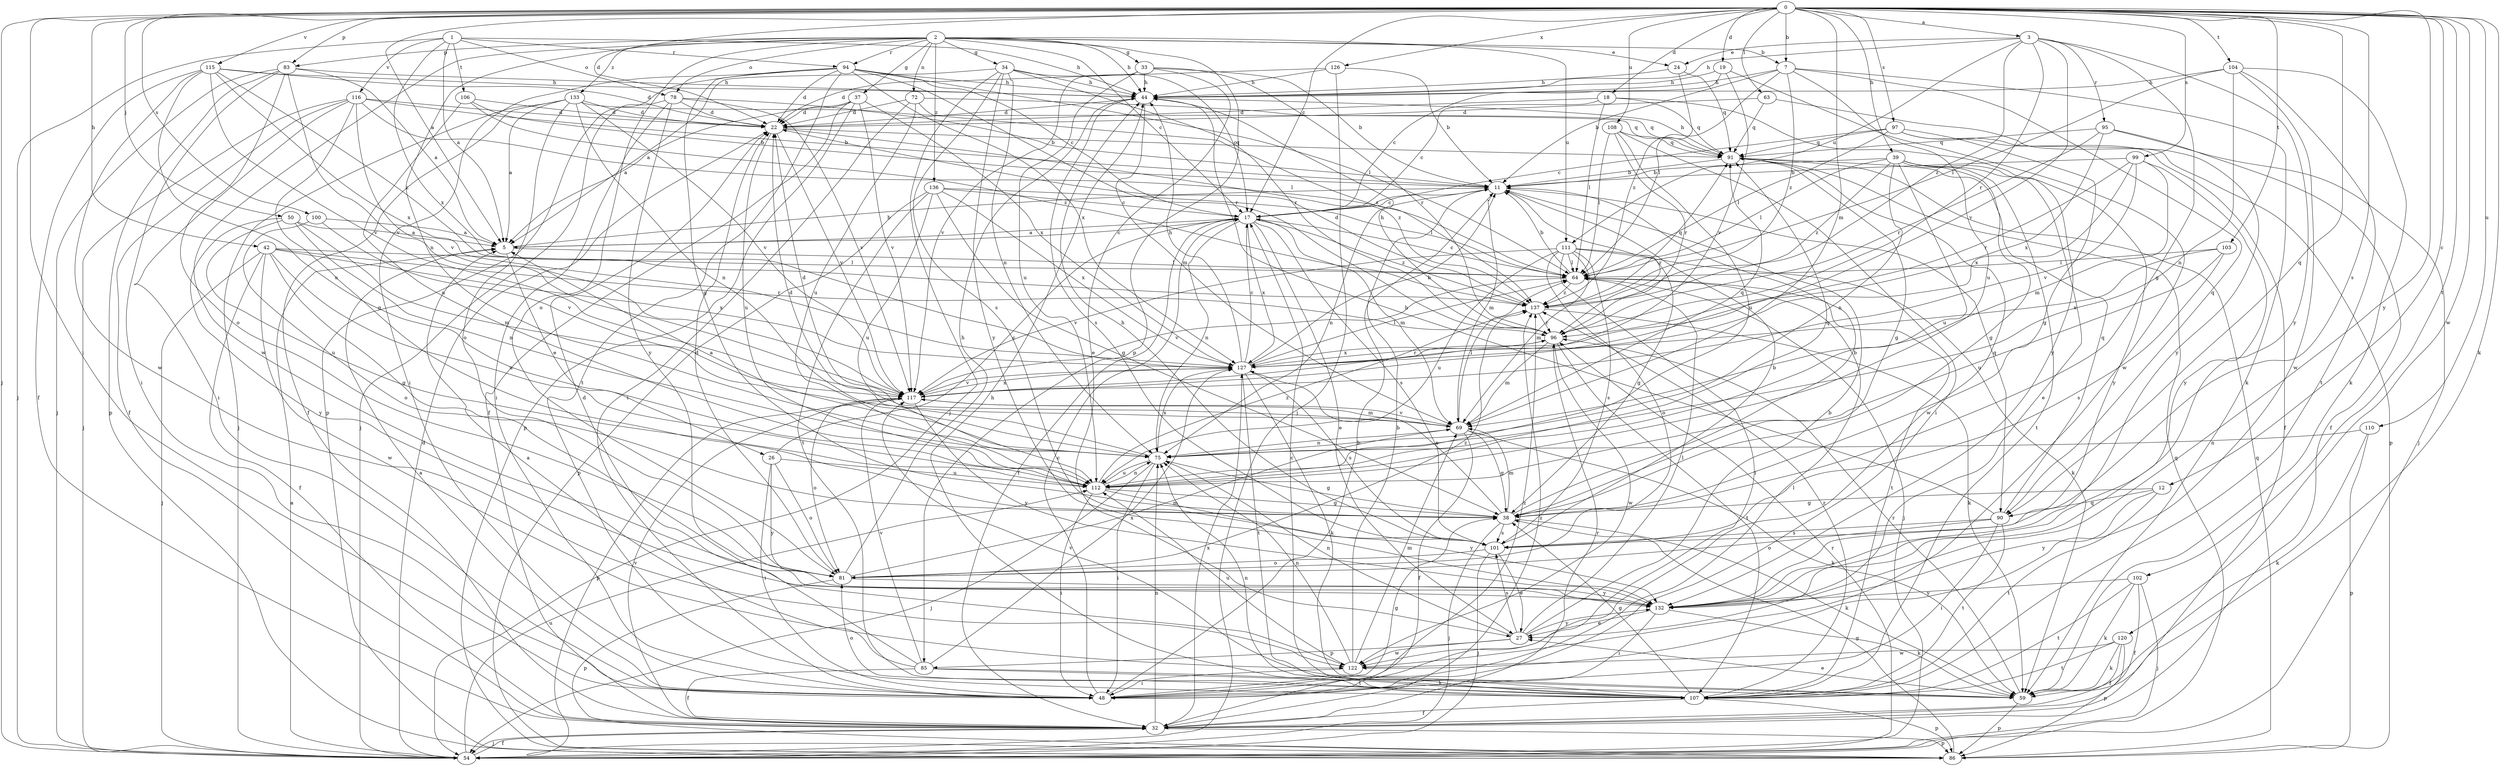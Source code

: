 strict digraph  {
0;
1;
2;
3;
5;
7;
11;
12;
17;
18;
19;
22;
24;
26;
27;
32;
33;
34;
37;
38;
39;
42;
44;
48;
50;
54;
59;
63;
64;
69;
72;
75;
78;
81;
83;
85;
86;
90;
91;
94;
95;
96;
97;
99;
100;
101;
102;
103;
104;
106;
107;
108;
110;
111;
112;
115;
116;
117;
120;
122;
126;
127;
132;
133;
136;
137;
0 -> 3  [label=a];
0 -> 5  [label=a];
0 -> 7  [label=b];
0 -> 12  [label=c];
0 -> 17  [label=c];
0 -> 18  [label=d];
0 -> 19  [label=d];
0 -> 22  [label=d];
0 -> 39  [label=h];
0 -> 42  [label=h];
0 -> 48  [label=i];
0 -> 50  [label=j];
0 -> 54  [label=j];
0 -> 59  [label=k];
0 -> 63  [label=l];
0 -> 69  [label=m];
0 -> 83  [label=p];
0 -> 90  [label=q];
0 -> 97  [label=s];
0 -> 99  [label=s];
0 -> 100  [label=s];
0 -> 101  [label=s];
0 -> 102  [label=t];
0 -> 103  [label=t];
0 -> 104  [label=t];
0 -> 108  [label=u];
0 -> 110  [label=u];
0 -> 115  [label=v];
0 -> 120  [label=w];
0 -> 126  [label=x];
0 -> 132  [label=y];
1 -> 5  [label=a];
1 -> 44  [label=h];
1 -> 54  [label=j];
1 -> 78  [label=o];
1 -> 94  [label=r];
1 -> 106  [label=t];
1 -> 116  [label=v];
1 -> 127  [label=x];
2 -> 7  [label=b];
2 -> 17  [label=c];
2 -> 24  [label=e];
2 -> 33  [label=g];
2 -> 34  [label=g];
2 -> 37  [label=g];
2 -> 44  [label=h];
2 -> 72  [label=n];
2 -> 75  [label=n];
2 -> 78  [label=o];
2 -> 81  [label=o];
2 -> 83  [label=p];
2 -> 85  [label=p];
2 -> 94  [label=r];
2 -> 111  [label=u];
2 -> 122  [label=w];
2 -> 133  [label=z];
2 -> 136  [label=z];
3 -> 24  [label=e];
3 -> 38  [label=g];
3 -> 44  [label=h];
3 -> 95  [label=r];
3 -> 96  [label=r];
3 -> 111  [label=u];
3 -> 117  [label=v];
3 -> 132  [label=y];
3 -> 137  [label=z];
5 -> 11  [label=b];
5 -> 17  [label=c];
5 -> 26  [label=e];
5 -> 64  [label=l];
7 -> 11  [label=b];
7 -> 44  [label=h];
7 -> 59  [label=k];
7 -> 64  [label=l];
7 -> 90  [label=q];
7 -> 112  [label=u];
7 -> 137  [label=z];
11 -> 17  [label=c];
11 -> 69  [label=m];
11 -> 75  [label=n];
11 -> 90  [label=q];
11 -> 96  [label=r];
12 -> 38  [label=g];
12 -> 90  [label=q];
12 -> 107  [label=t];
12 -> 132  [label=y];
17 -> 5  [label=a];
17 -> 27  [label=e];
17 -> 32  [label=f];
17 -> 69  [label=m];
17 -> 75  [label=n];
17 -> 101  [label=s];
17 -> 127  [label=x];
17 -> 137  [label=z];
18 -> 17  [label=c];
18 -> 22  [label=d];
18 -> 64  [label=l];
18 -> 91  [label=q];
18 -> 132  [label=y];
19 -> 17  [label=c];
19 -> 44  [label=h];
19 -> 117  [label=v];
19 -> 122  [label=w];
22 -> 91  [label=q];
22 -> 112  [label=u];
22 -> 117  [label=v];
22 -> 137  [label=z];
24 -> 44  [label=h];
24 -> 91  [label=q];
24 -> 137  [label=z];
26 -> 17  [label=c];
26 -> 48  [label=i];
26 -> 81  [label=o];
26 -> 112  [label=u];
26 -> 132  [label=y];
27 -> 11  [label=b];
27 -> 64  [label=l];
27 -> 75  [label=n];
27 -> 85  [label=p];
27 -> 101  [label=s];
27 -> 122  [label=w];
27 -> 132  [label=y];
32 -> 54  [label=j];
32 -> 75  [label=n];
32 -> 86  [label=p];
32 -> 96  [label=r];
32 -> 117  [label=v];
32 -> 127  [label=x];
32 -> 137  [label=z];
33 -> 11  [label=b];
33 -> 27  [label=e];
33 -> 44  [label=h];
33 -> 96  [label=r];
33 -> 112  [label=u];
33 -> 117  [label=v];
34 -> 5  [label=a];
34 -> 17  [label=c];
34 -> 44  [label=h];
34 -> 54  [label=j];
34 -> 75  [label=n];
34 -> 96  [label=r];
34 -> 101  [label=s];
34 -> 132  [label=y];
37 -> 5  [label=a];
37 -> 22  [label=d];
37 -> 32  [label=f];
37 -> 86  [label=p];
37 -> 117  [label=v];
37 -> 127  [label=x];
38 -> 11  [label=b];
38 -> 54  [label=j];
38 -> 59  [label=k];
38 -> 69  [label=m];
38 -> 101  [label=s];
38 -> 127  [label=x];
39 -> 11  [label=b];
39 -> 27  [label=e];
39 -> 38  [label=g];
39 -> 64  [label=l];
39 -> 75  [label=n];
39 -> 107  [label=t];
39 -> 112  [label=u];
39 -> 132  [label=y];
39 -> 137  [label=z];
42 -> 32  [label=f];
42 -> 38  [label=g];
42 -> 54  [label=j];
42 -> 64  [label=l];
42 -> 96  [label=r];
42 -> 112  [label=u];
42 -> 122  [label=w];
42 -> 127  [label=x];
44 -> 22  [label=d];
44 -> 69  [label=m];
44 -> 101  [label=s];
48 -> 5  [label=a];
48 -> 11  [label=b];
48 -> 17  [label=c];
48 -> 38  [label=g];
48 -> 64  [label=l];
48 -> 137  [label=z];
50 -> 5  [label=a];
50 -> 69  [label=m];
50 -> 75  [label=n];
50 -> 112  [label=u];
50 -> 132  [label=y];
54 -> 5  [label=a];
54 -> 22  [label=d];
54 -> 32  [label=f];
54 -> 91  [label=q];
54 -> 96  [label=r];
54 -> 112  [label=u];
59 -> 27  [label=e];
59 -> 86  [label=p];
59 -> 96  [label=r];
59 -> 117  [label=v];
63 -> 22  [label=d];
63 -> 91  [label=q];
63 -> 132  [label=y];
64 -> 11  [label=b];
64 -> 17  [label=c];
64 -> 54  [label=j];
64 -> 107  [label=t];
64 -> 117  [label=v];
64 -> 137  [label=z];
69 -> 22  [label=d];
69 -> 32  [label=f];
69 -> 38  [label=g];
69 -> 59  [label=k];
69 -> 64  [label=l];
69 -> 75  [label=n];
69 -> 91  [label=q];
69 -> 117  [label=v];
72 -> 22  [label=d];
72 -> 48  [label=i];
72 -> 91  [label=q];
72 -> 112  [label=u];
72 -> 137  [label=z];
75 -> 5  [label=a];
75 -> 22  [label=d];
75 -> 38  [label=g];
75 -> 48  [label=i];
75 -> 54  [label=j];
75 -> 112  [label=u];
75 -> 127  [label=x];
78 -> 11  [label=b];
78 -> 22  [label=d];
78 -> 48  [label=i];
78 -> 54  [label=j];
78 -> 117  [label=v];
78 -> 132  [label=y];
81 -> 22  [label=d];
81 -> 44  [label=h];
81 -> 69  [label=m];
81 -> 86  [label=p];
81 -> 132  [label=y];
81 -> 137  [label=z];
83 -> 5  [label=a];
83 -> 44  [label=h];
83 -> 48  [label=i];
83 -> 54  [label=j];
83 -> 81  [label=o];
83 -> 86  [label=p];
83 -> 117  [label=v];
85 -> 5  [label=a];
85 -> 22  [label=d];
85 -> 32  [label=f];
85 -> 59  [label=k];
85 -> 107  [label=t];
85 -> 117  [label=v];
85 -> 127  [label=x];
86 -> 38  [label=g];
86 -> 91  [label=q];
90 -> 44  [label=h];
90 -> 48  [label=i];
90 -> 81  [label=o];
90 -> 91  [label=q];
90 -> 101  [label=s];
90 -> 107  [label=t];
91 -> 11  [label=b];
91 -> 38  [label=g];
91 -> 44  [label=h];
91 -> 122  [label=w];
94 -> 17  [label=c];
94 -> 22  [label=d];
94 -> 38  [label=g];
94 -> 44  [label=h];
94 -> 48  [label=i];
94 -> 64  [label=l];
94 -> 86  [label=p];
94 -> 96  [label=r];
94 -> 107  [label=t];
94 -> 127  [label=x];
95 -> 32  [label=f];
95 -> 54  [label=j];
95 -> 91  [label=q];
95 -> 96  [label=r];
95 -> 127  [label=x];
96 -> 44  [label=h];
96 -> 69  [label=m];
96 -> 107  [label=t];
96 -> 122  [label=w];
96 -> 127  [label=x];
97 -> 17  [label=c];
97 -> 32  [label=f];
97 -> 38  [label=g];
97 -> 64  [label=l];
97 -> 86  [label=p];
97 -> 91  [label=q];
99 -> 11  [label=b];
99 -> 69  [label=m];
99 -> 96  [label=r];
99 -> 117  [label=v];
99 -> 127  [label=x];
99 -> 132  [label=y];
100 -> 5  [label=a];
100 -> 81  [label=o];
100 -> 117  [label=v];
101 -> 11  [label=b];
101 -> 27  [label=e];
101 -> 44  [label=h];
101 -> 54  [label=j];
101 -> 81  [label=o];
102 -> 32  [label=f];
102 -> 54  [label=j];
102 -> 59  [label=k];
102 -> 107  [label=t];
102 -> 132  [label=y];
103 -> 64  [label=l];
103 -> 101  [label=s];
103 -> 112  [label=u];
103 -> 127  [label=x];
104 -> 44  [label=h];
104 -> 59  [label=k];
104 -> 64  [label=l];
104 -> 75  [label=n];
104 -> 107  [label=t];
104 -> 122  [label=w];
106 -> 11  [label=b];
106 -> 22  [label=d];
106 -> 112  [label=u];
106 -> 137  [label=z];
107 -> 17  [label=c];
107 -> 32  [label=f];
107 -> 38  [label=g];
107 -> 44  [label=h];
107 -> 75  [label=n];
107 -> 81  [label=o];
107 -> 86  [label=p];
107 -> 137  [label=z];
108 -> 48  [label=i];
108 -> 64  [label=l];
108 -> 91  [label=q];
108 -> 96  [label=r];
108 -> 112  [label=u];
110 -> 59  [label=k];
110 -> 75  [label=n];
110 -> 86  [label=p];
111 -> 38  [label=g];
111 -> 48  [label=i];
111 -> 59  [label=k];
111 -> 64  [label=l];
111 -> 69  [label=m];
111 -> 81  [label=o];
111 -> 101  [label=s];
111 -> 112  [label=u];
111 -> 117  [label=v];
112 -> 38  [label=g];
112 -> 48  [label=i];
112 -> 75  [label=n];
112 -> 91  [label=q];
112 -> 132  [label=y];
112 -> 137  [label=z];
115 -> 22  [label=d];
115 -> 32  [label=f];
115 -> 44  [label=h];
115 -> 112  [label=u];
115 -> 117  [label=v];
115 -> 122  [label=w];
115 -> 127  [label=x];
115 -> 137  [label=z];
116 -> 11  [label=b];
116 -> 22  [label=d];
116 -> 32  [label=f];
116 -> 38  [label=g];
116 -> 48  [label=i];
116 -> 54  [label=j];
116 -> 64  [label=l];
116 -> 117  [label=v];
117 -> 69  [label=m];
117 -> 81  [label=o];
117 -> 86  [label=p];
117 -> 127  [label=x];
117 -> 132  [label=y];
120 -> 32  [label=f];
120 -> 59  [label=k];
120 -> 86  [label=p];
120 -> 107  [label=t];
120 -> 122  [label=w];
122 -> 11  [label=b];
122 -> 48  [label=i];
122 -> 69  [label=m];
122 -> 75  [label=n];
122 -> 112  [label=u];
126 -> 11  [label=b];
126 -> 22  [label=d];
126 -> 44  [label=h];
126 -> 54  [label=j];
127 -> 11  [label=b];
127 -> 17  [label=c];
127 -> 44  [label=h];
127 -> 59  [label=k];
127 -> 64  [label=l];
127 -> 96  [label=r];
127 -> 101  [label=s];
127 -> 107  [label=t];
127 -> 117  [label=v];
132 -> 27  [label=e];
132 -> 48  [label=i];
132 -> 59  [label=k];
133 -> 5  [label=a];
133 -> 22  [label=d];
133 -> 32  [label=f];
133 -> 54  [label=j];
133 -> 75  [label=n];
133 -> 81  [label=o];
133 -> 91  [label=q];
133 -> 117  [label=v];
136 -> 17  [label=c];
136 -> 38  [label=g];
136 -> 64  [label=l];
136 -> 86  [label=p];
136 -> 107  [label=t];
136 -> 112  [label=u];
136 -> 127  [label=x];
137 -> 22  [label=d];
137 -> 59  [label=k];
137 -> 91  [label=q];
137 -> 96  [label=r];
}
